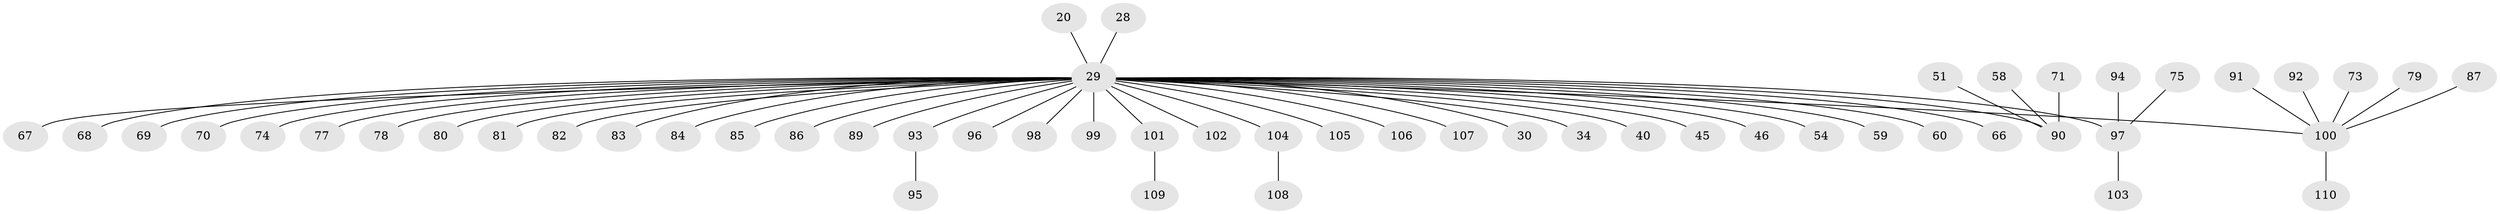 // original degree distribution, {39: 0.00909090909090909, 5: 0.03636363636363636, 1: 0.6545454545454545, 10: 0.00909090909090909, 4: 0.01818181818181818, 6: 0.00909090909090909, 3: 0.08181818181818182, 2: 0.18181818181818182}
// Generated by graph-tools (version 1.1) at 2025/46/03/09/25 04:46:49]
// undirected, 55 vertices, 54 edges
graph export_dot {
graph [start="1"]
  node [color=gray90,style=filled];
  20;
  28;
  29 [super="+15"];
  30;
  34;
  40;
  45;
  46;
  51;
  54;
  58 [super="+53"];
  59;
  60;
  66;
  67;
  68;
  69;
  70;
  71;
  73;
  74 [super="+9"];
  75;
  77;
  78;
  79;
  80;
  81 [super="+44+55"];
  82;
  83;
  84;
  85 [super="+41"];
  86 [super="+43"];
  87;
  89 [super="+18"];
  90 [super="+36+42"];
  91;
  92;
  93;
  94;
  95;
  96 [super="+47"];
  97 [super="+14+88+37"];
  98 [super="+64"];
  99;
  100 [super="+52+56+61+62+72"];
  101 [super="+63+76"];
  102 [super="+49"];
  103;
  104 [super="+65"];
  105;
  106 [super="+8+50"];
  107;
  108;
  109;
  110;
  20 -- 29;
  28 -- 29;
  29 -- 54;
  29 -- 74 [weight=2];
  29 -- 30;
  29 -- 34;
  29 -- 40;
  29 -- 45;
  29 -- 46;
  29 -- 59;
  29 -- 60;
  29 -- 66;
  29 -- 67;
  29 -- 68;
  29 -- 69;
  29 -- 70;
  29 -- 77;
  29 -- 78;
  29 -- 80;
  29 -- 82;
  29 -- 83;
  29 -- 84;
  29 -- 93;
  29 -- 99;
  29 -- 105;
  29 -- 107;
  29 -- 106;
  29 -- 97;
  29 -- 90 [weight=2];
  29 -- 81;
  29 -- 104;
  29 -- 89;
  29 -- 100;
  29 -- 85;
  29 -- 86;
  29 -- 96;
  29 -- 101;
  29 -- 102;
  29 -- 98;
  51 -- 90;
  58 -- 90;
  71 -- 90;
  73 -- 100;
  75 -- 97;
  79 -- 100;
  87 -- 100;
  91 -- 100;
  92 -- 100;
  93 -- 95;
  94 -- 97;
  97 -- 103;
  100 -- 110;
  101 -- 109;
  104 -- 108;
}
